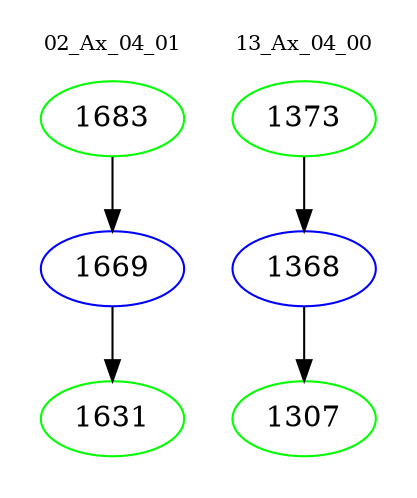 digraph{
subgraph cluster_0 {
color = white
label = "02_Ax_04_01";
fontsize=10;
T0_1683 [label="1683", color="green"]
T0_1683 -> T0_1669 [color="black"]
T0_1669 [label="1669", color="blue"]
T0_1669 -> T0_1631 [color="black"]
T0_1631 [label="1631", color="green"]
}
subgraph cluster_1 {
color = white
label = "13_Ax_04_00";
fontsize=10;
T1_1373 [label="1373", color="green"]
T1_1373 -> T1_1368 [color="black"]
T1_1368 [label="1368", color="blue"]
T1_1368 -> T1_1307 [color="black"]
T1_1307 [label="1307", color="green"]
}
}
